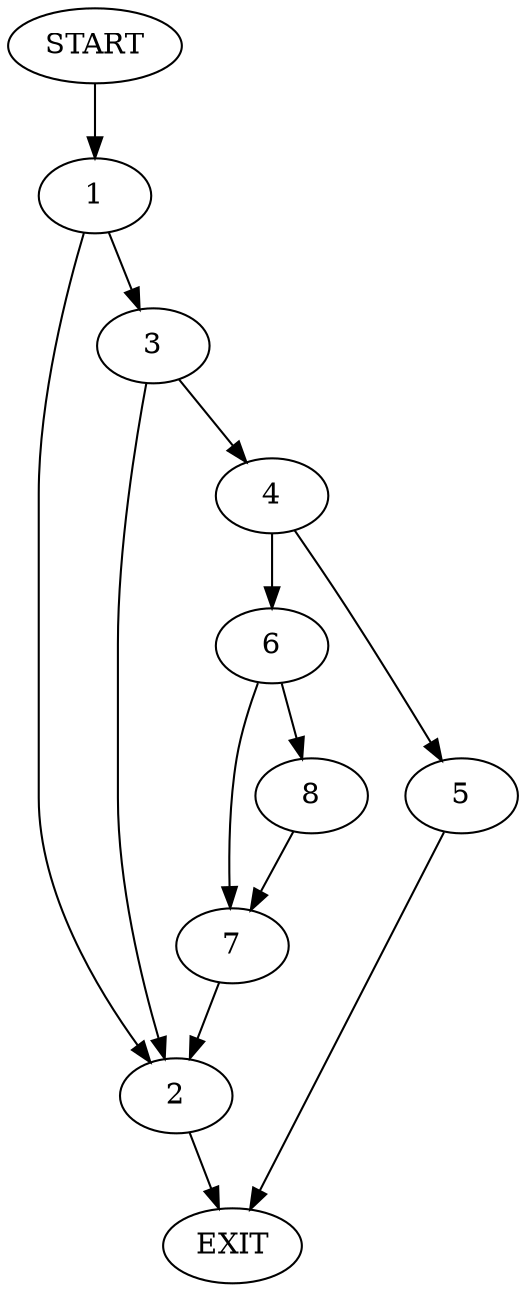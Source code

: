 digraph {
0 [label="START"]
9 [label="EXIT"]
0 -> 1
1 -> 2
1 -> 3
3 -> 4
3 -> 2
2 -> 9
4 -> 5
4 -> 6
6 -> 7
6 -> 8
5 -> 9
8 -> 7
7 -> 2
}
